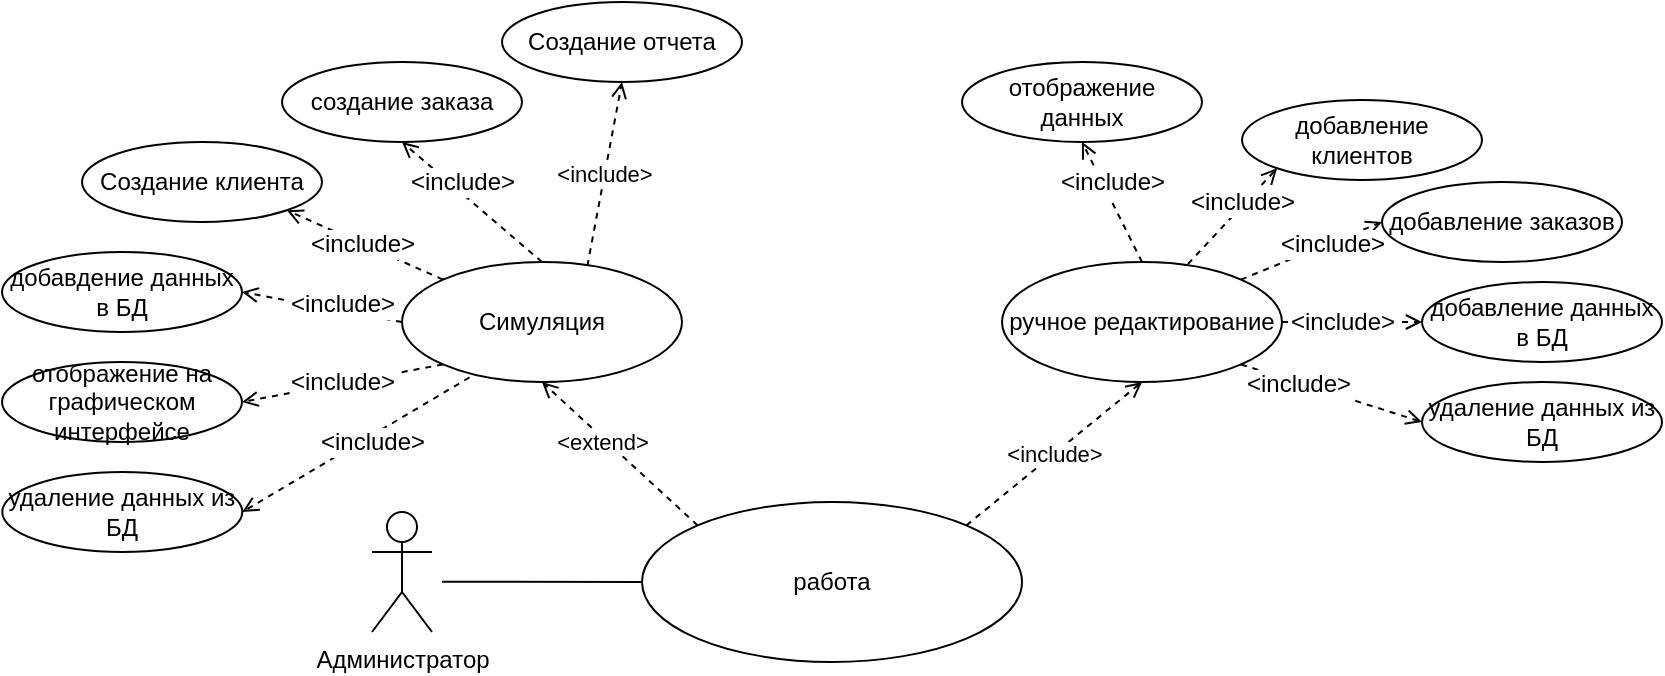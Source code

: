 <mxfile version="10.7.5" type="device"><diagram id="r_k8DDo-kxx1tu2732z8" name="Page-1"><mxGraphModel dx="1099" dy="1804" grid="1" gridSize="10" guides="1" tooltips="1" connect="1" arrows="1" fold="1" page="1" pageScale="1" pageWidth="827" pageHeight="1169" math="0" shadow="0"><root><mxCell id="0"/><mxCell id="1" parent="0"/><mxCell id="E0riAGZpTNt3vsOoU0Ip-1" value="Администратор" style="shape=umlActor;verticalLabelPosition=bottom;labelBackgroundColor=#ffffff;verticalAlign=top;html=1;outlineConnect=0;" parent="1" vertex="1"><mxGeometry x="145" y="225" width="30" height="60" as="geometry"/></mxCell><mxCell id="E0riAGZpTNt3vsOoU0Ip-5" value="&amp;lt;extend&amp;gt;" style="rounded=0;orthogonalLoop=1;jettySize=auto;html=1;exitX=0;exitY=0;exitDx=0;exitDy=0;entryX=0.5;entryY=1;entryDx=0;entryDy=0;dashed=1;endArrow=open;endFill=0;" parent="1" source="E0riAGZpTNt3vsOoU0Ip-2" target="E0riAGZpTNt3vsOoU0Ip-3" edge="1"><mxGeometry x="0.2" y="2" relative="1" as="geometry"><mxPoint as="offset"/></mxGeometry></mxCell><mxCell id="E0riAGZpTNt3vsOoU0Ip-6" value="&amp;lt;include&amp;gt;" style="edgeStyle=none;rounded=0;orthogonalLoop=1;jettySize=auto;html=1;exitX=1;exitY=0;exitDx=0;exitDy=0;entryX=0.5;entryY=1;entryDx=0;entryDy=0;dashed=1;endArrow=open;endFill=0;" parent="1" source="E0riAGZpTNt3vsOoU0Ip-2" target="E0riAGZpTNt3vsOoU0Ip-4" edge="1"><mxGeometry relative="1" as="geometry"/></mxCell><mxCell id="Ps-kt5rOFWPF9MWSKynB-7" style="edgeStyle=none;rounded=0;orthogonalLoop=1;jettySize=auto;html=1;exitX=0;exitY=0.5;exitDx=0;exitDy=0;endArrow=none;endFill=0;" parent="1" source="E0riAGZpTNt3vsOoU0Ip-2" edge="1"><mxGeometry relative="1" as="geometry"><mxPoint x="180.0" y="259.833" as="targetPoint"/></mxGeometry></mxCell><mxCell id="E0riAGZpTNt3vsOoU0Ip-2" value="работа" style="ellipse;whiteSpace=wrap;html=1;" parent="1" vertex="1"><mxGeometry x="280" y="220" width="190" height="80" as="geometry"/></mxCell><mxCell id="E0riAGZpTNt3vsOoU0Ip-11" style="edgeStyle=none;rounded=0;orthogonalLoop=1;jettySize=auto;html=1;exitX=0.5;exitY=0;exitDx=0;exitDy=0;entryX=0.5;entryY=1;entryDx=0;entryDy=0;dashed=1;endArrow=open;endFill=0;" parent="1" source="E0riAGZpTNt3vsOoU0Ip-3" target="E0riAGZpTNt3vsOoU0Ip-8" edge="1"><mxGeometry relative="1" as="geometry"/></mxCell><mxCell id="zWdngpguOJGt9jL4MCFT-7" value="&lt;span&gt;&amp;lt;include&amp;gt;&lt;/span&gt;" style="text;html=1;resizable=0;points=[];align=center;verticalAlign=middle;labelBackgroundColor=#ffffff;" parent="E0riAGZpTNt3vsOoU0Ip-11" vertex="1" connectable="0"><mxGeometry x="0.482" y="3" relative="1" as="geometry"><mxPoint x="14" y="2.5" as="offset"/></mxGeometry></mxCell><mxCell id="E0riAGZpTNt3vsOoU0Ip-12" style="edgeStyle=none;rounded=0;orthogonalLoop=1;jettySize=auto;html=1;exitX=0;exitY=0;exitDx=0;exitDy=0;entryX=1;entryY=1;entryDx=0;entryDy=0;dashed=1;endArrow=open;endFill=0;" parent="1" source="E0riAGZpTNt3vsOoU0Ip-3" target="E0riAGZpTNt3vsOoU0Ip-7" edge="1"><mxGeometry relative="1" as="geometry"/></mxCell><mxCell id="zWdngpguOJGt9jL4MCFT-8" value="&lt;span&gt;&amp;lt;include&amp;gt;&lt;/span&gt;" style="text;html=1;resizable=0;points=[];align=center;verticalAlign=middle;labelBackgroundColor=#ffffff;" parent="E0riAGZpTNt3vsOoU0Ip-12" vertex="1" connectable="0"><mxGeometry x="-0.262" y="2" relative="1" as="geometry"><mxPoint x="-11" y="-7.5" as="offset"/></mxGeometry></mxCell><mxCell id="E0riAGZpTNt3vsOoU0Ip-13" style="edgeStyle=none;rounded=0;orthogonalLoop=1;jettySize=auto;html=1;exitX=0;exitY=0.5;exitDx=0;exitDy=0;entryX=1;entryY=0.5;entryDx=0;entryDy=0;dashed=1;endArrow=open;endFill=0;" parent="1" source="E0riAGZpTNt3vsOoU0Ip-3" target="E0riAGZpTNt3vsOoU0Ip-10" edge="1"><mxGeometry relative="1" as="geometry"/></mxCell><mxCell id="zWdngpguOJGt9jL4MCFT-9" value="&lt;span&gt;&amp;lt;include&amp;gt;&lt;/span&gt;" style="text;html=1;resizable=0;points=[];align=center;verticalAlign=middle;labelBackgroundColor=#ffffff;" parent="E0riAGZpTNt3vsOoU0Ip-13" vertex="1" connectable="0"><mxGeometry x="-0.445" y="4" relative="1" as="geometry"><mxPoint x="-7" y="-9.5" as="offset"/></mxGeometry></mxCell><mxCell id="E0riAGZpTNt3vsOoU0Ip-14" style="edgeStyle=none;rounded=0;orthogonalLoop=1;jettySize=auto;html=1;exitX=0;exitY=1;exitDx=0;exitDy=0;entryX=1;entryY=0.5;entryDx=0;entryDy=0;dashed=1;endArrow=open;endFill=0;" parent="1" source="E0riAGZpTNt3vsOoU0Ip-3" target="E0riAGZpTNt3vsOoU0Ip-9" edge="1"><mxGeometry relative="1" as="geometry"/></mxCell><mxCell id="zWdngpguOJGt9jL4MCFT-11" value="&lt;span&gt;&amp;lt;include&amp;gt;&lt;/span&gt;" style="text;html=1;resizable=0;points=[];align=center;verticalAlign=middle;labelBackgroundColor=#ffffff;" parent="E0riAGZpTNt3vsOoU0Ip-14" vertex="1" connectable="0"><mxGeometry x="-0.376" relative="1" as="geometry"><mxPoint x="-19" y="3" as="offset"/></mxGeometry></mxCell><mxCell id="E0riAGZpTNt3vsOoU0Ip-21" style="edgeStyle=none;rounded=0;orthogonalLoop=1;jettySize=auto;html=1;exitX=0.241;exitY=0.962;exitDx=0;exitDy=0;entryX=1;entryY=0.5;entryDx=0;entryDy=0;dashed=1;exitPerimeter=0;endArrow=open;endFill=0;" parent="1" source="E0riAGZpTNt3vsOoU0Ip-3" target="E0riAGZpTNt3vsOoU0Ip-20" edge="1"><mxGeometry relative="1" as="geometry"/></mxCell><mxCell id="zWdngpguOJGt9jL4MCFT-12" value="&lt;span&gt;&amp;lt;include&amp;gt;&lt;/span&gt;" style="text;html=1;resizable=0;points=[];align=center;verticalAlign=middle;labelBackgroundColor=#ffffff;" parent="E0riAGZpTNt3vsOoU0Ip-21" vertex="1" connectable="0"><mxGeometry x="-0.434" relative="1" as="geometry"><mxPoint x="-16.5" y="13" as="offset"/></mxGeometry></mxCell><mxCell id="jiWc4AYlTiBjuWdfR70G-2" value="&amp;lt;include&amp;gt;" style="rounded=0;orthogonalLoop=1;jettySize=auto;html=1;exitX=0.662;exitY=0.033;exitDx=0;exitDy=0;entryX=0.5;entryY=1;entryDx=0;entryDy=0;dashed=1;endArrow=open;endFill=0;exitPerimeter=0;" edge="1" parent="1" source="E0riAGZpTNt3vsOoU0Ip-3" target="jiWc4AYlTiBjuWdfR70G-1"><mxGeometry relative="1" as="geometry"/></mxCell><mxCell id="E0riAGZpTNt3vsOoU0Ip-3" value="Симуляция" style="ellipse;whiteSpace=wrap;html=1;" parent="1" vertex="1"><mxGeometry x="160" y="100" width="140" height="60" as="geometry"/></mxCell><mxCell id="Ps-kt5rOFWPF9MWSKynB-2" style="rounded=0;orthogonalLoop=1;jettySize=auto;html=1;exitX=1;exitY=1;exitDx=0;exitDy=0;entryX=0;entryY=0.5;entryDx=0;entryDy=0;dashed=1;endArrow=open;endFill=0;" parent="1" source="E0riAGZpTNt3vsOoU0Ip-4" target="E0riAGZpTNt3vsOoU0Ip-19" edge="1"><mxGeometry relative="1" as="geometry"/></mxCell><mxCell id="zWdngpguOJGt9jL4MCFT-6" value="&lt;span&gt;&amp;lt;include&amp;gt;&lt;/span&gt;" style="text;html=1;resizable=0;points=[];align=center;verticalAlign=middle;labelBackgroundColor=#ffffff;" parent="Ps-kt5rOFWPF9MWSKynB-2" vertex="1" connectable="0"><mxGeometry x="-0.364" relative="1" as="geometry"><mxPoint as="offset"/></mxGeometry></mxCell><mxCell id="Ps-kt5rOFWPF9MWSKynB-3" style="edgeStyle=none;rounded=0;orthogonalLoop=1;jettySize=auto;html=1;exitX=1;exitY=0.5;exitDx=0;exitDy=0;entryX=0;entryY=0.5;entryDx=0;entryDy=0;dashed=1;endArrow=open;endFill=0;" parent="1" source="E0riAGZpTNt3vsOoU0Ip-4" target="E0riAGZpTNt3vsOoU0Ip-18" edge="1"><mxGeometry relative="1" as="geometry"/></mxCell><mxCell id="zWdngpguOJGt9jL4MCFT-5" value="&lt;span&gt;&amp;lt;include&amp;gt;&lt;/span&gt;" style="text;html=1;resizable=0;points=[];align=center;verticalAlign=middle;labelBackgroundColor=#ffffff;" parent="Ps-kt5rOFWPF9MWSKynB-3" vertex="1" connectable="0"><mxGeometry x="-0.4" y="-1" relative="1" as="geometry"><mxPoint x="9" y="-1" as="offset"/></mxGeometry></mxCell><mxCell id="Ps-kt5rOFWPF9MWSKynB-4" style="edgeStyle=none;rounded=0;orthogonalLoop=1;jettySize=auto;html=1;exitX=1;exitY=0;exitDx=0;exitDy=0;entryX=0;entryY=0.5;entryDx=0;entryDy=0;dashed=1;endArrow=open;endFill=0;" parent="1" source="E0riAGZpTNt3vsOoU0Ip-4" target="E0riAGZpTNt3vsOoU0Ip-17" edge="1"><mxGeometry relative="1" as="geometry"/></mxCell><mxCell id="zWdngpguOJGt9jL4MCFT-4" value="&lt;span&gt;&amp;lt;include&amp;gt;&lt;/span&gt;" style="text;html=1;resizable=0;points=[];align=center;verticalAlign=middle;labelBackgroundColor=#ffffff;" parent="Ps-kt5rOFWPF9MWSKynB-4" vertex="1" connectable="0"><mxGeometry x="0.264" relative="1" as="geometry"><mxPoint x="1" as="offset"/></mxGeometry></mxCell><mxCell id="Ps-kt5rOFWPF9MWSKynB-5" style="edgeStyle=none;rounded=0;orthogonalLoop=1;jettySize=auto;html=1;exitX=0.664;exitY=0.017;exitDx=0;exitDy=0;entryX=0;entryY=1;entryDx=0;entryDy=0;dashed=1;exitPerimeter=0;endArrow=open;endFill=0;" parent="1" source="E0riAGZpTNt3vsOoU0Ip-4" target="E0riAGZpTNt3vsOoU0Ip-16" edge="1"><mxGeometry relative="1" as="geometry"/></mxCell><mxCell id="zWdngpguOJGt9jL4MCFT-3" value="&lt;span&gt;&amp;lt;include&amp;gt;&lt;/span&gt;" style="text;html=1;resizable=0;points=[];align=center;verticalAlign=middle;labelBackgroundColor=#ffffff;" parent="Ps-kt5rOFWPF9MWSKynB-5" vertex="1" connectable="0"><mxGeometry x="-0.4" y="-2" relative="1" as="geometry"><mxPoint x="12.5" y="-18" as="offset"/></mxGeometry></mxCell><mxCell id="Ps-kt5rOFWPF9MWSKynB-6" style="edgeStyle=none;rounded=0;orthogonalLoop=1;jettySize=auto;html=1;exitX=0.5;exitY=0;exitDx=0;exitDy=0;entryX=0.5;entryY=1;entryDx=0;entryDy=0;dashed=1;endArrow=open;endFill=0;" parent="1" source="E0riAGZpTNt3vsOoU0Ip-4" target="E0riAGZpTNt3vsOoU0Ip-15" edge="1"><mxGeometry relative="1" as="geometry"/></mxCell><mxCell id="zWdngpguOJGt9jL4MCFT-1" value="&lt;span&gt;&amp;lt;include&amp;gt;&lt;/span&gt;" style="text;html=1;resizable=0;points=[];align=center;verticalAlign=middle;labelBackgroundColor=#ffffff;" parent="Ps-kt5rOFWPF9MWSKynB-6" vertex="1" connectable="0"><mxGeometry x="0.286" y="-4" relative="1" as="geometry"><mxPoint as="offset"/></mxGeometry></mxCell><mxCell id="E0riAGZpTNt3vsOoU0Ip-4" value="ручное редактирование" style="ellipse;whiteSpace=wrap;html=1;" parent="1" vertex="1"><mxGeometry x="460" y="100" width="140" height="60" as="geometry"/></mxCell><mxCell id="E0riAGZpTNt3vsOoU0Ip-7" value="Создание клиента" style="ellipse;whiteSpace=wrap;html=1;" parent="1" vertex="1"><mxGeometry y="40" width="120" height="40" as="geometry"/></mxCell><mxCell id="E0riAGZpTNt3vsOoU0Ip-8" value="создание заказа" style="ellipse;whiteSpace=wrap;html=1;" parent="1" vertex="1"><mxGeometry x="100" width="120" height="40" as="geometry"/></mxCell><mxCell id="E0riAGZpTNt3vsOoU0Ip-9" value="отображение на графическом интерфейсе" style="ellipse;whiteSpace=wrap;html=1;" parent="1" vertex="1"><mxGeometry x="-40" y="150" width="120" height="40" as="geometry"/></mxCell><mxCell id="E0riAGZpTNt3vsOoU0Ip-10" value="добавдение данных в БД" style="ellipse;whiteSpace=wrap;html=1;" parent="1" vertex="1"><mxGeometry x="-40" y="95" width="120" height="40" as="geometry"/></mxCell><mxCell id="E0riAGZpTNt3vsOoU0Ip-15" value="отображение данных" style="ellipse;whiteSpace=wrap;html=1;" parent="1" vertex="1"><mxGeometry x="440" width="120" height="40" as="geometry"/></mxCell><mxCell id="E0riAGZpTNt3vsOoU0Ip-16" value="добавление клиентов" style="ellipse;whiteSpace=wrap;html=1;" parent="1" vertex="1"><mxGeometry x="580" y="19" width="120" height="40" as="geometry"/></mxCell><mxCell id="E0riAGZpTNt3vsOoU0Ip-17" value="добавление заказов" style="ellipse;whiteSpace=wrap;html=1;" parent="1" vertex="1"><mxGeometry x="650" y="60" width="120" height="40" as="geometry"/></mxCell><mxCell id="E0riAGZpTNt3vsOoU0Ip-18" value="добавление данных в БД" style="ellipse;whiteSpace=wrap;html=1;" parent="1" vertex="1"><mxGeometry x="670" y="110" width="120" height="40" as="geometry"/></mxCell><mxCell id="E0riAGZpTNt3vsOoU0Ip-19" value="удаление данных из БД" style="ellipse;whiteSpace=wrap;html=1;" parent="1" vertex="1"><mxGeometry x="670" y="160" width="120" height="40" as="geometry"/></mxCell><mxCell id="E0riAGZpTNt3vsOoU0Ip-20" value="удаление данных из БД" style="ellipse;whiteSpace=wrap;html=1;" parent="1" vertex="1"><mxGeometry x="-39.853" y="205" width="120" height="40" as="geometry"/></mxCell><mxCell id="jiWc4AYlTiBjuWdfR70G-1" value="Создание отчета" style="ellipse;whiteSpace=wrap;html=1;" vertex="1" parent="1"><mxGeometry x="210" y="-30" width="120" height="40" as="geometry"/></mxCell></root></mxGraphModel></diagram></mxfile>